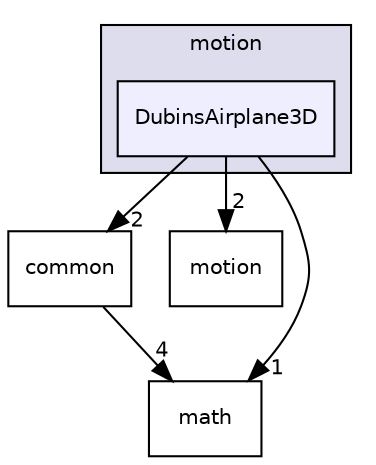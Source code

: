 digraph "/root/scrimmage/scrimmage/include/scrimmage/plugins/motion/DubinsAirplane3D" {
  compound=true
  node [ fontsize="10", fontname="Helvetica"];
  edge [ labelfontsize="10", labelfontname="Helvetica"];
  subgraph clusterdir_accb3fd3c749527533ae278fdffb4d13 {
    graph [ bgcolor="#ddddee", pencolor="black", label="motion" fontname="Helvetica", fontsize="10", URL="dir_accb3fd3c749527533ae278fdffb4d13.html"]
  dir_fd64d65071094bd1e5542f236f3d6c2a [shape=box, label="DubinsAirplane3D", style="filled", fillcolor="#eeeeff", pencolor="black", URL="dir_fd64d65071094bd1e5542f236f3d6c2a.html"];
  }
  dir_edb592701dc45cc21f3d1cc2e72efe9a [shape=box label="common" URL="dir_edb592701dc45cc21f3d1cc2e72efe9a.html"];
  dir_225ac9950e75cf8b57b2a00ffecc8137 [shape=box label="motion" URL="dir_225ac9950e75cf8b57b2a00ffecc8137.html"];
  dir_4281587931951fcc16b7a6ccc116b5d1 [shape=box label="math" URL="dir_4281587931951fcc16b7a6ccc116b5d1.html"];
  dir_fd64d65071094bd1e5542f236f3d6c2a->dir_edb592701dc45cc21f3d1cc2e72efe9a [headlabel="2", labeldistance=1.5 headhref="dir_000111_000007.html"];
  dir_fd64d65071094bd1e5542f236f3d6c2a->dir_225ac9950e75cf8b57b2a00ffecc8137 [headlabel="2", labeldistance=1.5 headhref="dir_000111_000012.html"];
  dir_fd64d65071094bd1e5542f236f3d6c2a->dir_4281587931951fcc16b7a6ccc116b5d1 [headlabel="1", labeldistance=1.5 headhref="dir_000111_000010.html"];
  dir_edb592701dc45cc21f3d1cc2e72efe9a->dir_4281587931951fcc16b7a6ccc116b5d1 [headlabel="4", labeldistance=1.5 headhref="dir_000007_000010.html"];
}
